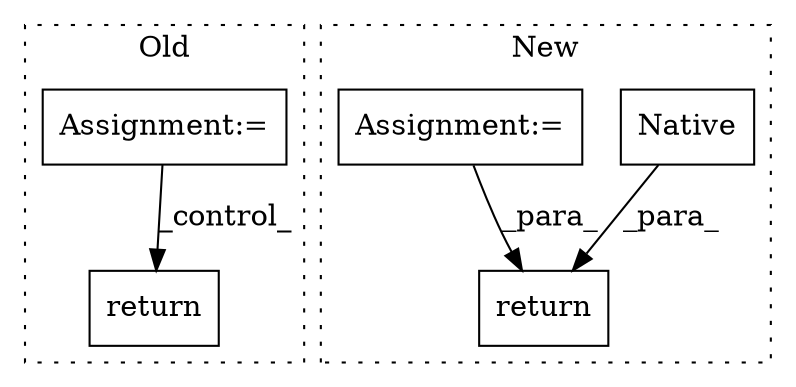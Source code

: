 digraph G {
subgraph cluster0 {
1 [label="return" a="41" s="2202" l="7" shape="box"];
3 [label="Assignment:=" a="7" s="1889,1964" l="53,2" shape="box"];
label = "Old";
style="dotted";
}
subgraph cluster1 {
2 [label="Native" a="32" s="388" l="8" shape="box"];
4 [label="return" a="41" s="381" l="7" shape="box"];
5 [label="Assignment:=" a="7" s="338" l="1" shape="box"];
label = "New";
style="dotted";
}
2 -> 4 [label="_para_"];
3 -> 1 [label="_control_"];
5 -> 4 [label="_para_"];
}